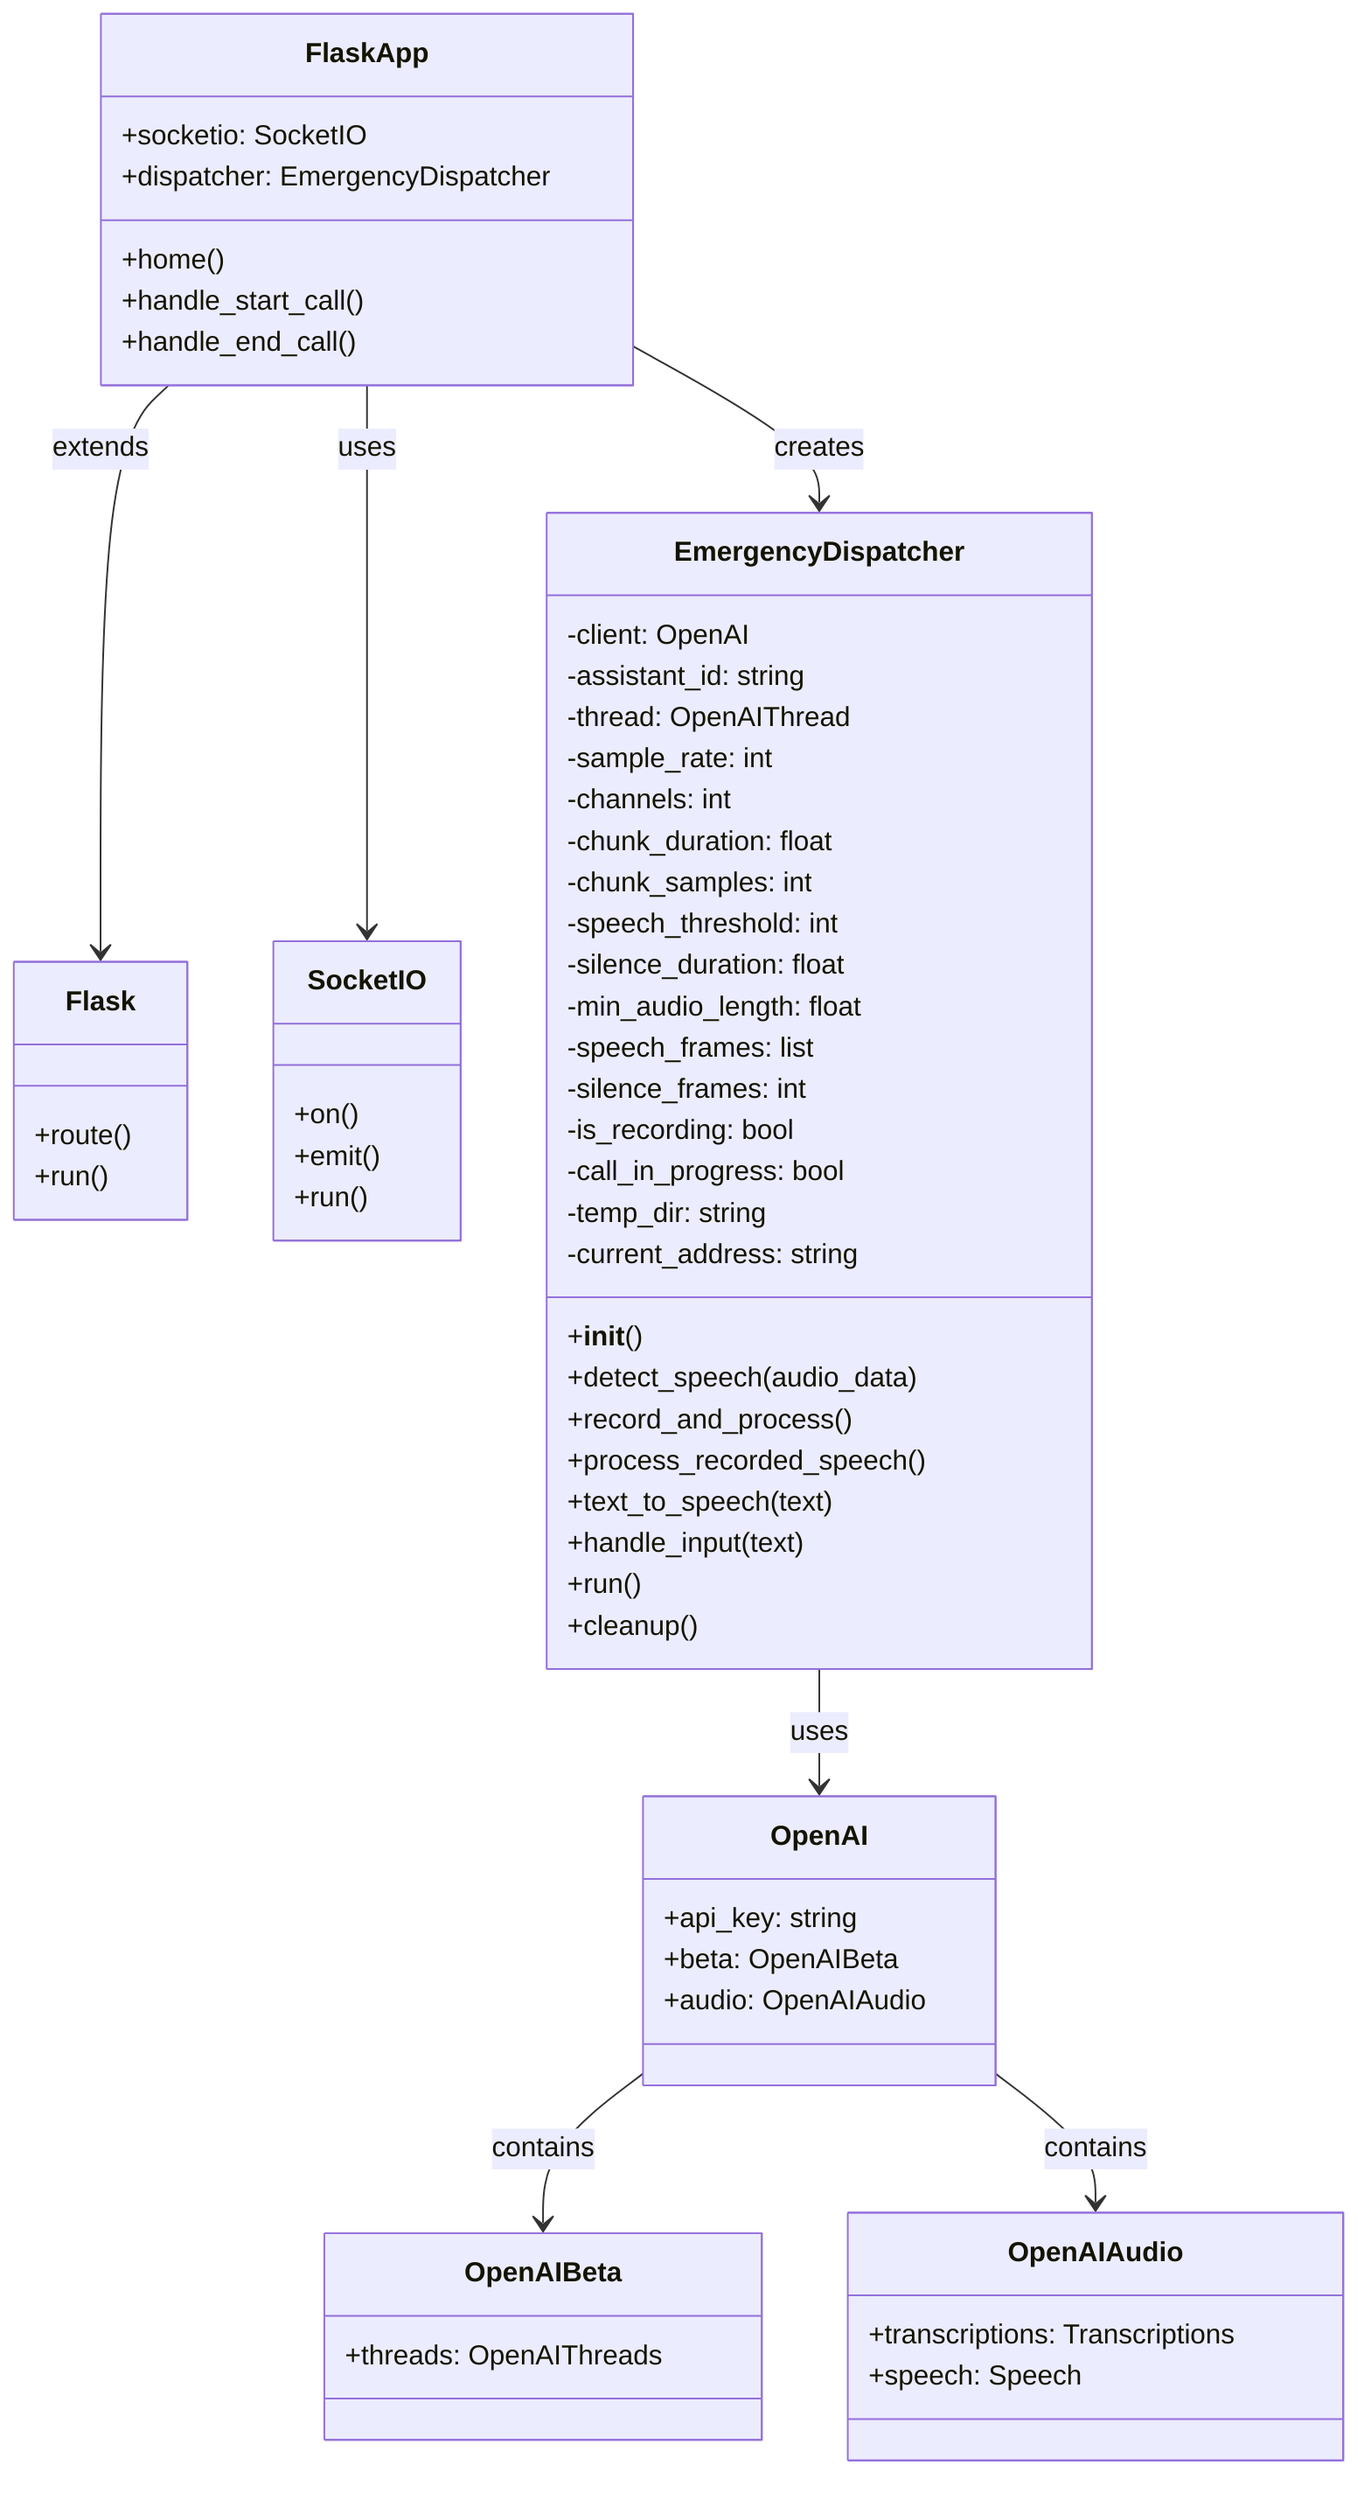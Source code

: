classDiagram
    class Flask {
        +route()
        +run()
    }
    
    class SocketIO {
        +on()
        +emit()
        +run()
    }
    
    class EmergencyDispatcher {
        -client: OpenAI
        -assistant_id: string
        -thread: OpenAIThread
        -sample_rate: int
        -channels: int
        -chunk_duration: float
        -chunk_samples: int
        -speech_threshold: int
        -silence_duration: float
        -min_audio_length: float
        -speech_frames: list
        -silence_frames: int
        -is_recording: bool
        -call_in_progress: bool
        -temp_dir: string
        -current_address: string
        +__init__()
        +detect_speech(audio_data)
        +record_and_process()
        +process_recorded_speech()
        +text_to_speech(text)
        +handle_input(text)
        +run()
        +cleanup()
    }
    
    class OpenAI {
        +api_key: string
        +beta: OpenAIBeta
        +audio: OpenAIAudio
    }
    
    class OpenAIBeta {
        +threads: OpenAIThreads
    }
    
    class OpenAIAudio {
        +transcriptions: Transcriptions
        +speech: Speech
    }
    
    class FlaskApp {
        +socketio: SocketIO
        +dispatcher: EmergencyDispatcher
        +home()
        +handle_start_call()
        +handle_end_call()
    }

    EmergencyDispatcher --> OpenAI : uses
    FlaskApp --> Flask : extends
    FlaskApp --> SocketIO : uses
    FlaskApp --> EmergencyDispatcher : creates
    OpenAI --> OpenAIBeta : contains
    OpenAI --> OpenAIAudio : contains